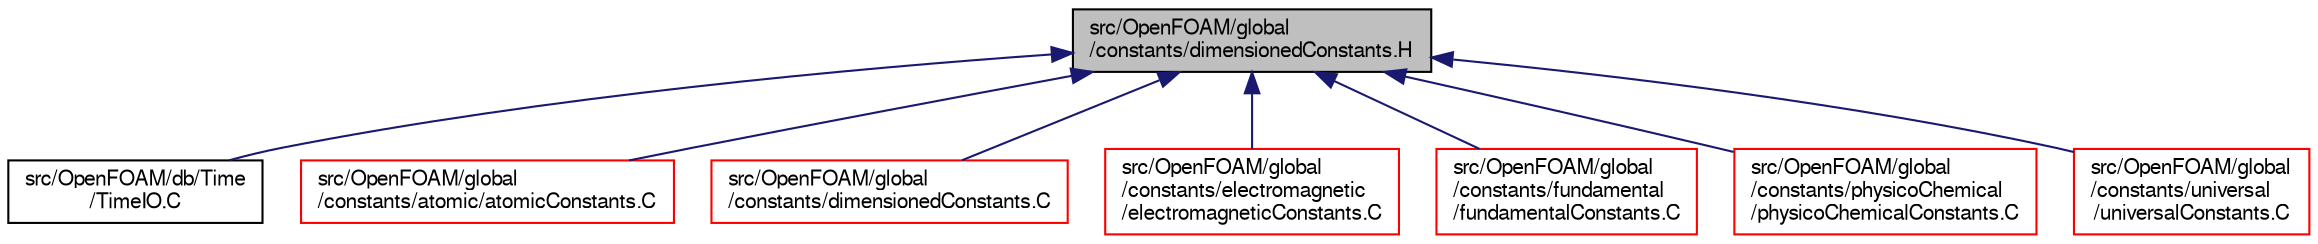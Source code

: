 digraph "src/OpenFOAM/global/constants/dimensionedConstants.H"
{
  bgcolor="transparent";
  edge [fontname="FreeSans",fontsize="10",labelfontname="FreeSans",labelfontsize="10"];
  node [fontname="FreeSans",fontsize="10",shape=record];
  Node113 [label="src/OpenFOAM/global\l/constants/dimensionedConstants.H",height=0.2,width=0.4,color="black", fillcolor="grey75", style="filled", fontcolor="black"];
  Node113 -> Node114 [dir="back",color="midnightblue",fontsize="10",style="solid",fontname="FreeSans"];
  Node114 [label="src/OpenFOAM/db/Time\l/TimeIO.C",height=0.2,width=0.4,color="black",URL="$a09314.html"];
  Node113 -> Node115 [dir="back",color="midnightblue",fontsize="10",style="solid",fontname="FreeSans"];
  Node115 [label="src/OpenFOAM/global\l/constants/atomic/atomicConstants.C",height=0.2,width=0.4,color="red",URL="$a10208.html"];
  Node113 -> Node118 [dir="back",color="midnightblue",fontsize="10",style="solid",fontname="FreeSans"];
  Node118 [label="src/OpenFOAM/global\l/constants/dimensionedConstants.C",height=0.2,width=0.4,color="red",URL="$a10220.html"];
  Node113 -> Node119 [dir="back",color="midnightblue",fontsize="10",style="solid",fontname="FreeSans"];
  Node119 [label="src/OpenFOAM/global\l/constants/electromagnetic\l/electromagneticConstants.C",height=0.2,width=0.4,color="red",URL="$a10226.html"];
  Node113 -> Node120 [dir="back",color="midnightblue",fontsize="10",style="solid",fontname="FreeSans"];
  Node120 [label="src/OpenFOAM/global\l/constants/fundamental\l/fundamentalConstants.C",height=0.2,width=0.4,color="red",URL="$a10232.html",tooltip="Fundamental dimensioned constants. "];
  Node113 -> Node121 [dir="back",color="midnightblue",fontsize="10",style="solid",fontname="FreeSans"];
  Node121 [label="src/OpenFOAM/global\l/constants/physicoChemical\l/physicoChemicalConstants.C",height=0.2,width=0.4,color="red",URL="$a10241.html"];
  Node113 -> Node122 [dir="back",color="midnightblue",fontsize="10",style="solid",fontname="FreeSans"];
  Node122 [label="src/OpenFOAM/global\l/constants/universal\l/universalConstants.C",height=0.2,width=0.4,color="red",URL="$a10247.html"];
}
